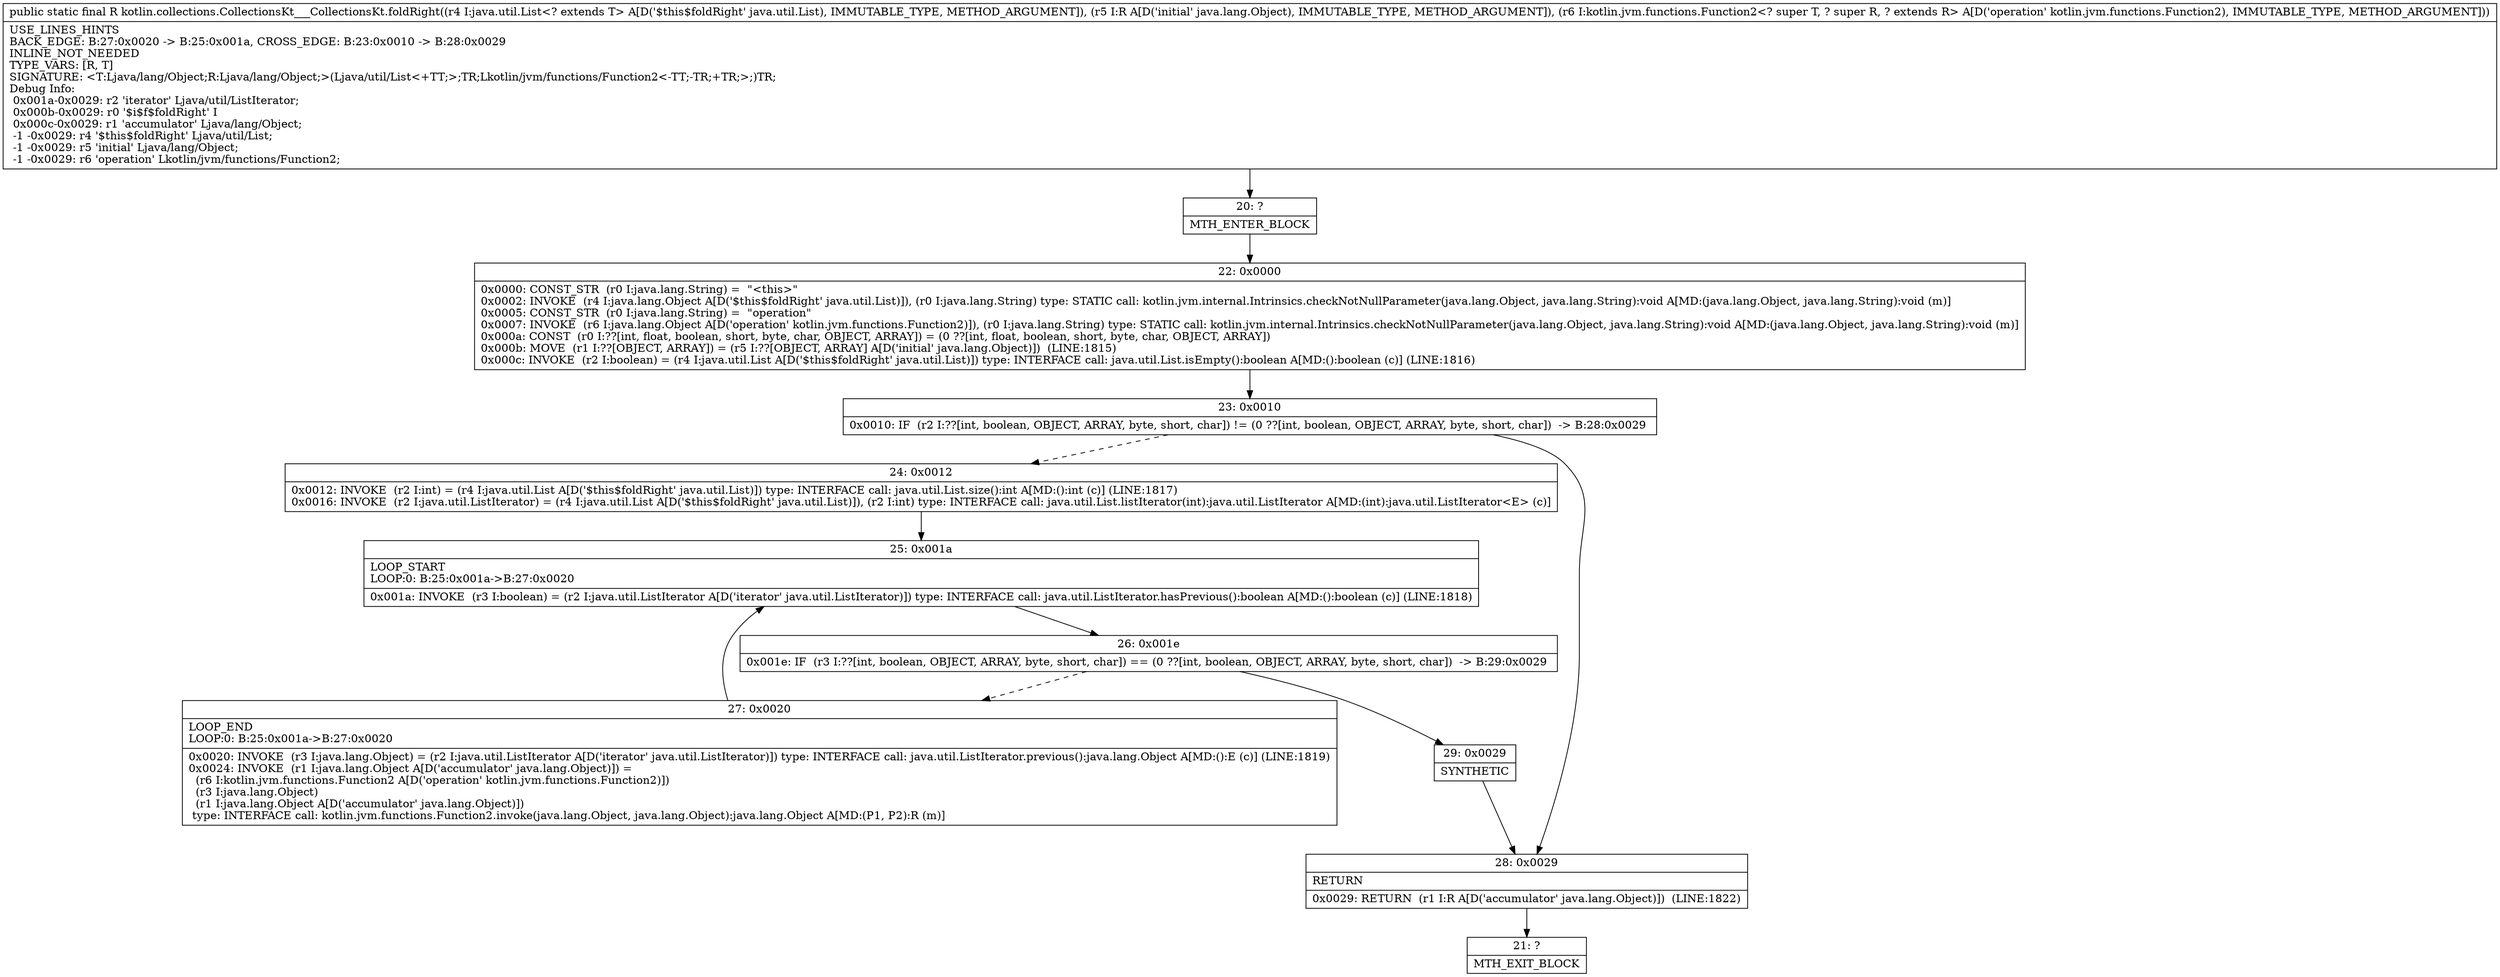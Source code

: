 digraph "CFG forkotlin.collections.CollectionsKt___CollectionsKt.foldRight(Ljava\/util\/List;Ljava\/lang\/Object;Lkotlin\/jvm\/functions\/Function2;)Ljava\/lang\/Object;" {
Node_20 [shape=record,label="{20\:\ ?|MTH_ENTER_BLOCK\l}"];
Node_22 [shape=record,label="{22\:\ 0x0000|0x0000: CONST_STR  (r0 I:java.lang.String) =  \"\<this\>\" \l0x0002: INVOKE  (r4 I:java.lang.Object A[D('$this$foldRight' java.util.List)]), (r0 I:java.lang.String) type: STATIC call: kotlin.jvm.internal.Intrinsics.checkNotNullParameter(java.lang.Object, java.lang.String):void A[MD:(java.lang.Object, java.lang.String):void (m)]\l0x0005: CONST_STR  (r0 I:java.lang.String) =  \"operation\" \l0x0007: INVOKE  (r6 I:java.lang.Object A[D('operation' kotlin.jvm.functions.Function2)]), (r0 I:java.lang.String) type: STATIC call: kotlin.jvm.internal.Intrinsics.checkNotNullParameter(java.lang.Object, java.lang.String):void A[MD:(java.lang.Object, java.lang.String):void (m)]\l0x000a: CONST  (r0 I:??[int, float, boolean, short, byte, char, OBJECT, ARRAY]) = (0 ??[int, float, boolean, short, byte, char, OBJECT, ARRAY]) \l0x000b: MOVE  (r1 I:??[OBJECT, ARRAY]) = (r5 I:??[OBJECT, ARRAY] A[D('initial' java.lang.Object)])  (LINE:1815)\l0x000c: INVOKE  (r2 I:boolean) = (r4 I:java.util.List A[D('$this$foldRight' java.util.List)]) type: INTERFACE call: java.util.List.isEmpty():boolean A[MD:():boolean (c)] (LINE:1816)\l}"];
Node_23 [shape=record,label="{23\:\ 0x0010|0x0010: IF  (r2 I:??[int, boolean, OBJECT, ARRAY, byte, short, char]) != (0 ??[int, boolean, OBJECT, ARRAY, byte, short, char])  \-\> B:28:0x0029 \l}"];
Node_24 [shape=record,label="{24\:\ 0x0012|0x0012: INVOKE  (r2 I:int) = (r4 I:java.util.List A[D('$this$foldRight' java.util.List)]) type: INTERFACE call: java.util.List.size():int A[MD:():int (c)] (LINE:1817)\l0x0016: INVOKE  (r2 I:java.util.ListIterator) = (r4 I:java.util.List A[D('$this$foldRight' java.util.List)]), (r2 I:int) type: INTERFACE call: java.util.List.listIterator(int):java.util.ListIterator A[MD:(int):java.util.ListIterator\<E\> (c)]\l}"];
Node_25 [shape=record,label="{25\:\ 0x001a|LOOP_START\lLOOP:0: B:25:0x001a\-\>B:27:0x0020\l|0x001a: INVOKE  (r3 I:boolean) = (r2 I:java.util.ListIterator A[D('iterator' java.util.ListIterator)]) type: INTERFACE call: java.util.ListIterator.hasPrevious():boolean A[MD:():boolean (c)] (LINE:1818)\l}"];
Node_26 [shape=record,label="{26\:\ 0x001e|0x001e: IF  (r3 I:??[int, boolean, OBJECT, ARRAY, byte, short, char]) == (0 ??[int, boolean, OBJECT, ARRAY, byte, short, char])  \-\> B:29:0x0029 \l}"];
Node_27 [shape=record,label="{27\:\ 0x0020|LOOP_END\lLOOP:0: B:25:0x001a\-\>B:27:0x0020\l|0x0020: INVOKE  (r3 I:java.lang.Object) = (r2 I:java.util.ListIterator A[D('iterator' java.util.ListIterator)]) type: INTERFACE call: java.util.ListIterator.previous():java.lang.Object A[MD:():E (c)] (LINE:1819)\l0x0024: INVOKE  (r1 I:java.lang.Object A[D('accumulator' java.lang.Object)]) = \l  (r6 I:kotlin.jvm.functions.Function2 A[D('operation' kotlin.jvm.functions.Function2)])\l  (r3 I:java.lang.Object)\l  (r1 I:java.lang.Object A[D('accumulator' java.lang.Object)])\l type: INTERFACE call: kotlin.jvm.functions.Function2.invoke(java.lang.Object, java.lang.Object):java.lang.Object A[MD:(P1, P2):R (m)]\l}"];
Node_29 [shape=record,label="{29\:\ 0x0029|SYNTHETIC\l}"];
Node_28 [shape=record,label="{28\:\ 0x0029|RETURN\l|0x0029: RETURN  (r1 I:R A[D('accumulator' java.lang.Object)])  (LINE:1822)\l}"];
Node_21 [shape=record,label="{21\:\ ?|MTH_EXIT_BLOCK\l}"];
MethodNode[shape=record,label="{public static final R kotlin.collections.CollectionsKt___CollectionsKt.foldRight((r4 I:java.util.List\<? extends T\> A[D('$this$foldRight' java.util.List), IMMUTABLE_TYPE, METHOD_ARGUMENT]), (r5 I:R A[D('initial' java.lang.Object), IMMUTABLE_TYPE, METHOD_ARGUMENT]), (r6 I:kotlin.jvm.functions.Function2\<? super T, ? super R, ? extends R\> A[D('operation' kotlin.jvm.functions.Function2), IMMUTABLE_TYPE, METHOD_ARGUMENT]))  | USE_LINES_HINTS\lBACK_EDGE: B:27:0x0020 \-\> B:25:0x001a, CROSS_EDGE: B:23:0x0010 \-\> B:28:0x0029\lINLINE_NOT_NEEDED\lTYPE_VARS: [R, T]\lSIGNATURE: \<T:Ljava\/lang\/Object;R:Ljava\/lang\/Object;\>(Ljava\/util\/List\<+TT;\>;TR;Lkotlin\/jvm\/functions\/Function2\<\-TT;\-TR;+TR;\>;)TR;\lDebug Info:\l  0x001a\-0x0029: r2 'iterator' Ljava\/util\/ListIterator;\l  0x000b\-0x0029: r0 '$i$f$foldRight' I\l  0x000c\-0x0029: r1 'accumulator' Ljava\/lang\/Object;\l  \-1 \-0x0029: r4 '$this$foldRight' Ljava\/util\/List;\l  \-1 \-0x0029: r5 'initial' Ljava\/lang\/Object;\l  \-1 \-0x0029: r6 'operation' Lkotlin\/jvm\/functions\/Function2;\l}"];
MethodNode -> Node_20;Node_20 -> Node_22;
Node_22 -> Node_23;
Node_23 -> Node_24[style=dashed];
Node_23 -> Node_28;
Node_24 -> Node_25;
Node_25 -> Node_26;
Node_26 -> Node_27[style=dashed];
Node_26 -> Node_29;
Node_27 -> Node_25;
Node_29 -> Node_28;
Node_28 -> Node_21;
}

